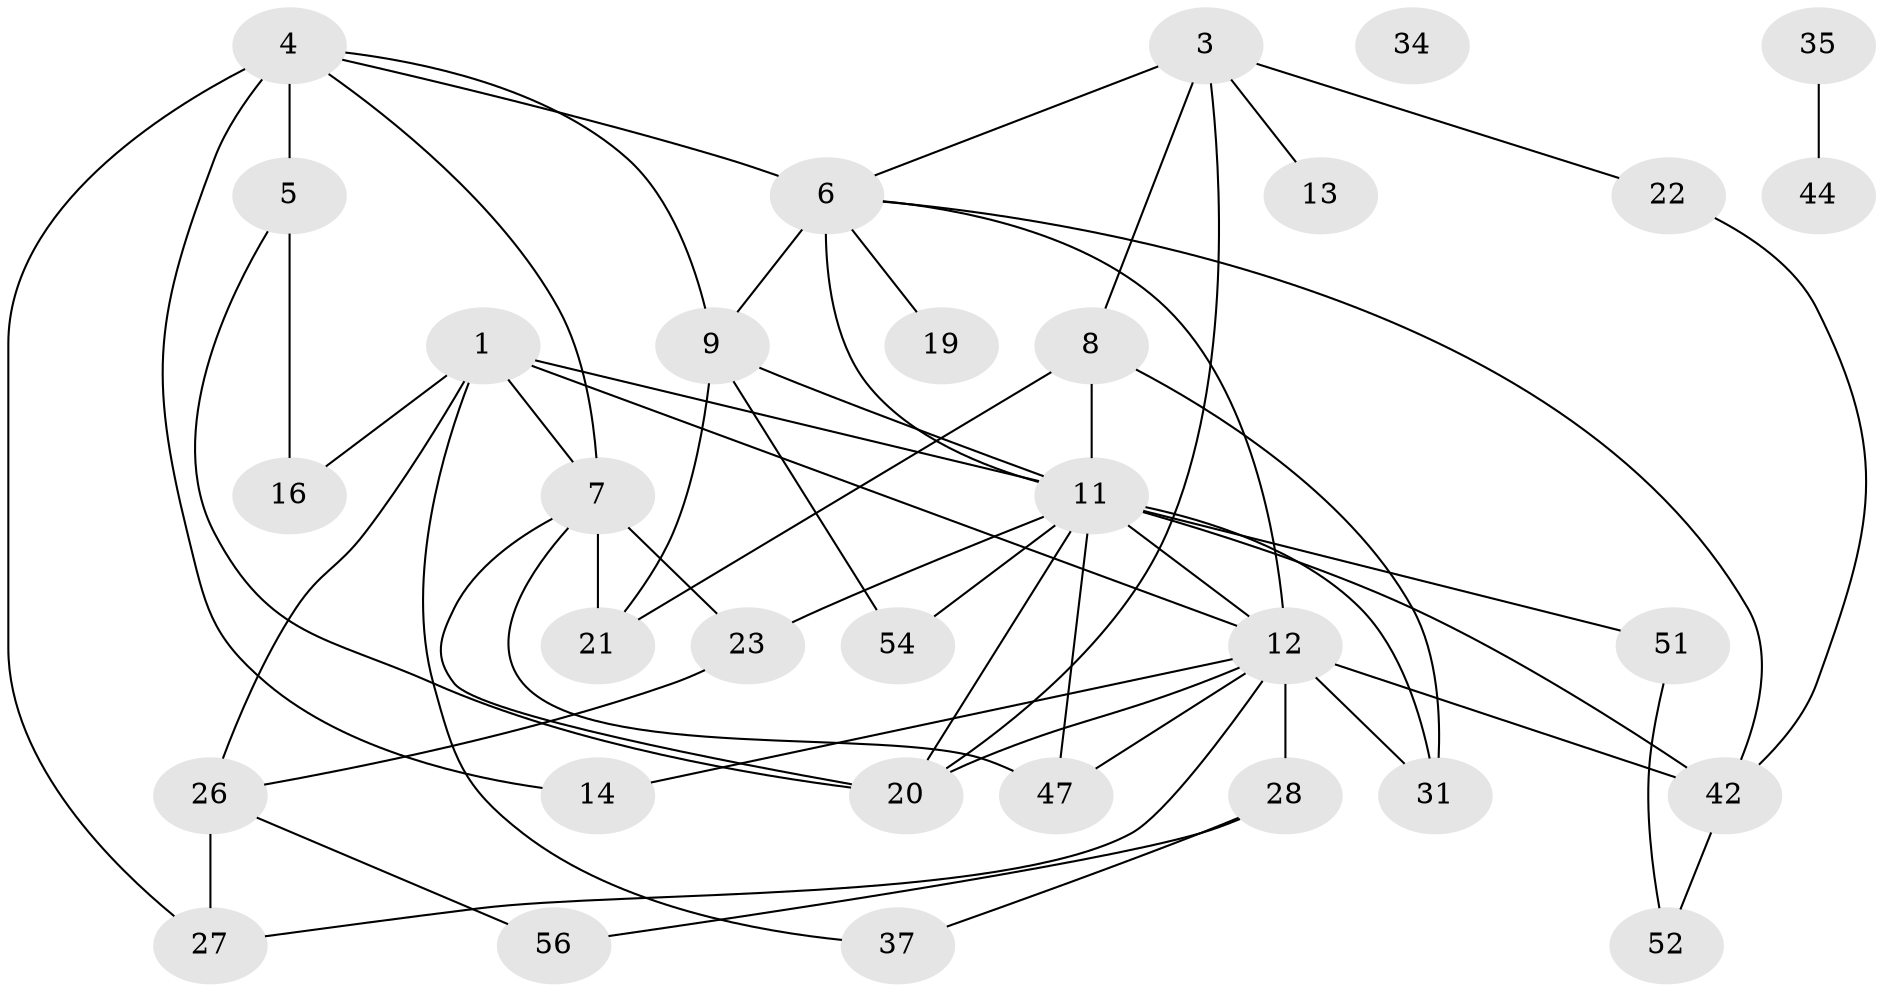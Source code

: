 // original degree distribution, {3: 0.24615384615384617, 5: 0.07692307692307693, 4: 0.2153846153846154, 2: 0.27692307692307694, 1: 0.1076923076923077, 6: 0.046153846153846156, 8: 0.015384615384615385, 0: 0.015384615384615385}
// Generated by graph-tools (version 1.1) at 2025/12/03/09/25 04:12:53]
// undirected, 32 vertices, 58 edges
graph export_dot {
graph [start="1"]
  node [color=gray90,style=filled];
  1 [super="+2"];
  3 [super="+50"];
  4 [super="+60"];
  5 [super="+45"];
  6 [super="+25"];
  7 [super="+64"];
  8 [super="+10"];
  9 [super="+30+24"];
  11 [super="+41+17+63+53+59"];
  12 [super="+29"];
  13;
  14 [super="+18"];
  16;
  19;
  20 [super="+58"];
  21 [super="+32"];
  22 [super="+39"];
  23;
  26;
  27;
  28 [super="+46"];
  31 [super="+38"];
  34;
  35;
  37;
  42 [super="+43"];
  44;
  47;
  51;
  52;
  54;
  56;
  1 -- 16;
  1 -- 7;
  1 -- 37;
  1 -- 26;
  1 -- 12;
  1 -- 11;
  3 -- 13;
  3 -- 8;
  3 -- 20;
  3 -- 22;
  3 -- 6;
  4 -- 27;
  4 -- 7;
  4 -- 14;
  4 -- 9;
  4 -- 5 [weight=2];
  4 -- 6;
  5 -- 20;
  5 -- 16;
  6 -- 19;
  6 -- 9 [weight=2];
  6 -- 42;
  6 -- 12;
  6 -- 11 [weight=2];
  7 -- 23;
  7 -- 47;
  7 -- 21;
  7 -- 20;
  8 -- 31;
  8 -- 21;
  8 -- 11 [weight=2];
  9 -- 21;
  9 -- 54;
  9 -- 11;
  11 -- 42;
  11 -- 54;
  11 -- 12 [weight=3];
  11 -- 23;
  11 -- 47;
  11 -- 51;
  11 -- 20;
  11 -- 31;
  12 -- 14;
  12 -- 42 [weight=2];
  12 -- 47;
  12 -- 20;
  12 -- 27;
  12 -- 28 [weight=2];
  12 -- 31;
  22 -- 42;
  23 -- 26;
  26 -- 27;
  26 -- 56;
  28 -- 56;
  28 -- 37;
  35 -- 44;
  42 -- 52;
  51 -- 52;
}
